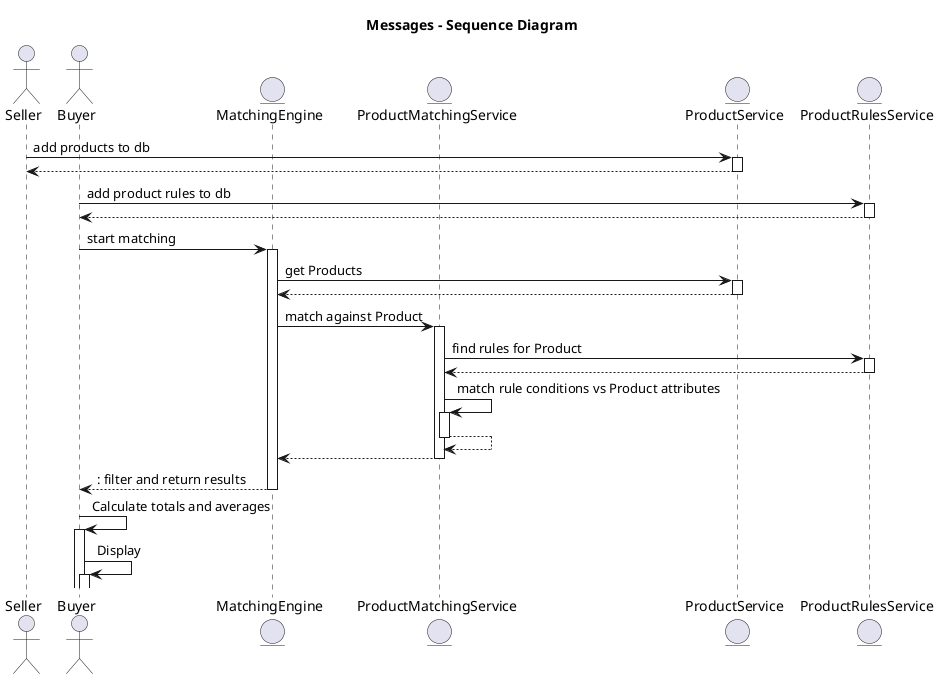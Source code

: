@startuml

title "Messages - Sequence Diagram"

'actor User
'boundary "Web GUI" as GUI
'control "Shopping Cart" as SC
'entity Widget
'database Widgets

'User -> GUI : To boundary
'GUI -> SC : To control
'SC -> Widget : To entity
'Widget -> Widgets : To database

actor Seller
actor Buyer
entity MatchingEngine
entity ProductMatchingService
entity ProductService
entity ProductRulesService


autoactivate on
Seller->ProductService: add products to db
return

Buyer->ProductRulesService: add product rules to db
return

Buyer->MatchingEngine: start matching
MatchingEngine->ProductService: get Products
return

MatchingEngine->ProductMatchingService: match against Product
ProductMatchingService->ProductRulesService: find rules for Product
return
ProductMatchingService->ProductMatchingService: match rule conditions vs Product attributes
return
return
return: filter and return results
Buyer->Buyer: Calculate totals and averages
Buyer->Buyer: Display
@enduml
